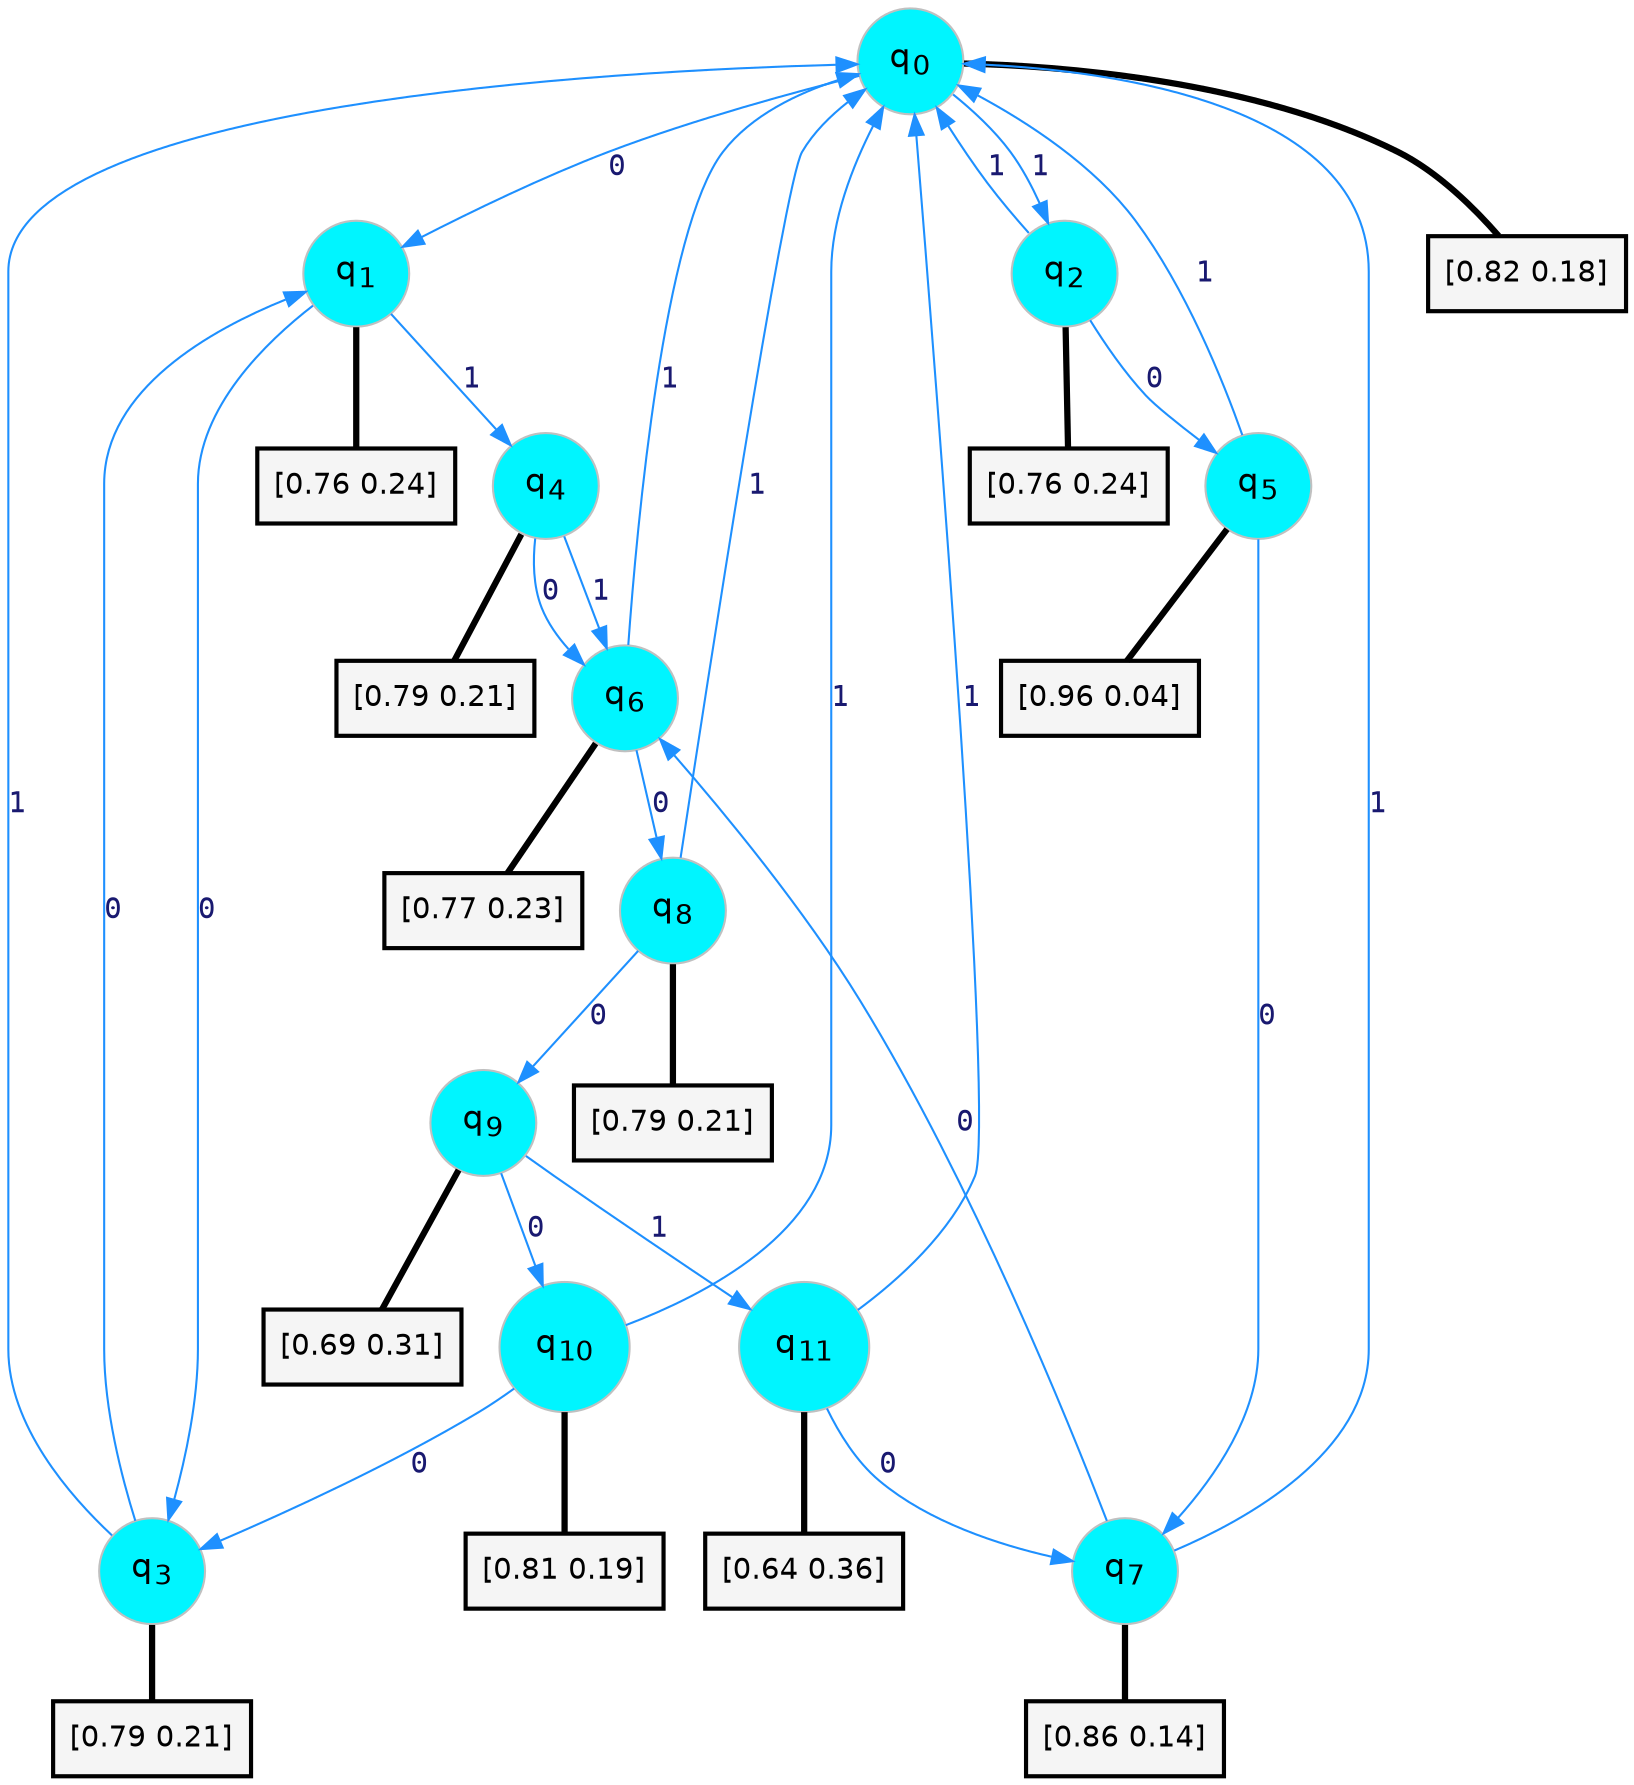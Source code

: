 digraph G {
graph [
bgcolor=transparent, dpi=300, rankdir=TD, size="40,25"];
node [
color=gray, fillcolor=turquoise1, fontcolor=black, fontname=Helvetica, fontsize=16, fontweight=bold, shape=circle, style=filled];
edge [
arrowsize=1, color=dodgerblue1, fontcolor=midnightblue, fontname=courier, fontweight=bold, penwidth=1, style=solid, weight=20];
0[label=<q<SUB>0</SUB>>];
1[label=<q<SUB>1</SUB>>];
2[label=<q<SUB>2</SUB>>];
3[label=<q<SUB>3</SUB>>];
4[label=<q<SUB>4</SUB>>];
5[label=<q<SUB>5</SUB>>];
6[label=<q<SUB>6</SUB>>];
7[label=<q<SUB>7</SUB>>];
8[label=<q<SUB>8</SUB>>];
9[label=<q<SUB>9</SUB>>];
10[label=<q<SUB>10</SUB>>];
11[label=<q<SUB>11</SUB>>];
12[label="[0.82 0.18]", shape=box,fontcolor=black, fontname=Helvetica, fontsize=14, penwidth=2, fillcolor=whitesmoke,color=black];
13[label="[0.76 0.24]", shape=box,fontcolor=black, fontname=Helvetica, fontsize=14, penwidth=2, fillcolor=whitesmoke,color=black];
14[label="[0.76 0.24]", shape=box,fontcolor=black, fontname=Helvetica, fontsize=14, penwidth=2, fillcolor=whitesmoke,color=black];
15[label="[0.79 0.21]", shape=box,fontcolor=black, fontname=Helvetica, fontsize=14, penwidth=2, fillcolor=whitesmoke,color=black];
16[label="[0.79 0.21]", shape=box,fontcolor=black, fontname=Helvetica, fontsize=14, penwidth=2, fillcolor=whitesmoke,color=black];
17[label="[0.96 0.04]", shape=box,fontcolor=black, fontname=Helvetica, fontsize=14, penwidth=2, fillcolor=whitesmoke,color=black];
18[label="[0.77 0.23]", shape=box,fontcolor=black, fontname=Helvetica, fontsize=14, penwidth=2, fillcolor=whitesmoke,color=black];
19[label="[0.86 0.14]", shape=box,fontcolor=black, fontname=Helvetica, fontsize=14, penwidth=2, fillcolor=whitesmoke,color=black];
20[label="[0.79 0.21]", shape=box,fontcolor=black, fontname=Helvetica, fontsize=14, penwidth=2, fillcolor=whitesmoke,color=black];
21[label="[0.69 0.31]", shape=box,fontcolor=black, fontname=Helvetica, fontsize=14, penwidth=2, fillcolor=whitesmoke,color=black];
22[label="[0.81 0.19]", shape=box,fontcolor=black, fontname=Helvetica, fontsize=14, penwidth=2, fillcolor=whitesmoke,color=black];
23[label="[0.64 0.36]", shape=box,fontcolor=black, fontname=Helvetica, fontsize=14, penwidth=2, fillcolor=whitesmoke,color=black];
0->1 [label=0];
0->2 [label=1];
0->12 [arrowhead=none, penwidth=3,color=black];
1->3 [label=0];
1->4 [label=1];
1->13 [arrowhead=none, penwidth=3,color=black];
2->5 [label=0];
2->0 [label=1];
2->14 [arrowhead=none, penwidth=3,color=black];
3->1 [label=0];
3->0 [label=1];
3->15 [arrowhead=none, penwidth=3,color=black];
4->6 [label=0];
4->6 [label=1];
4->16 [arrowhead=none, penwidth=3,color=black];
5->7 [label=0];
5->0 [label=1];
5->17 [arrowhead=none, penwidth=3,color=black];
6->8 [label=0];
6->0 [label=1];
6->18 [arrowhead=none, penwidth=3,color=black];
7->6 [label=0];
7->0 [label=1];
7->19 [arrowhead=none, penwidth=3,color=black];
8->9 [label=0];
8->0 [label=1];
8->20 [arrowhead=none, penwidth=3,color=black];
9->10 [label=0];
9->11 [label=1];
9->21 [arrowhead=none, penwidth=3,color=black];
10->3 [label=0];
10->0 [label=1];
10->22 [arrowhead=none, penwidth=3,color=black];
11->7 [label=0];
11->0 [label=1];
11->23 [arrowhead=none, penwidth=3,color=black];
}
